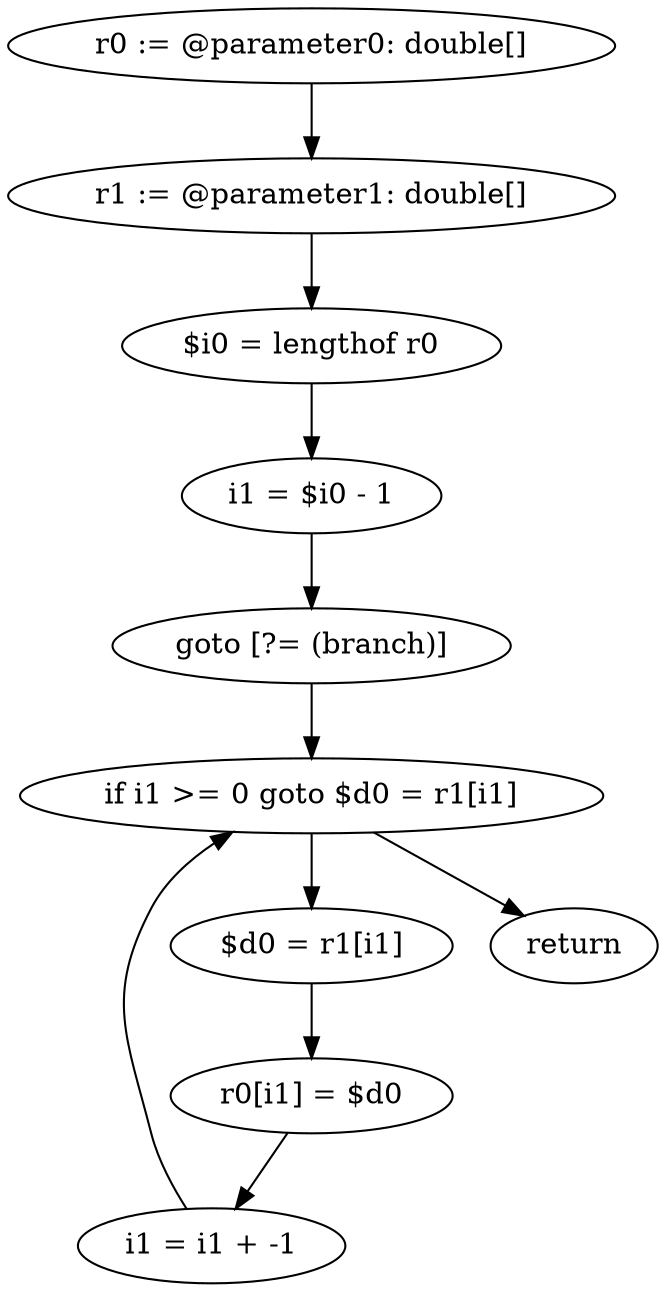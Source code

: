 digraph "unitGraph" {
    "r0 := @parameter0: double[]"
    "r1 := @parameter1: double[]"
    "$i0 = lengthof r0"
    "i1 = $i0 - 1"
    "goto [?= (branch)]"
    "$d0 = r1[i1]"
    "r0[i1] = $d0"
    "i1 = i1 + -1"
    "if i1 >= 0 goto $d0 = r1[i1]"
    "return"
    "r0 := @parameter0: double[]"->"r1 := @parameter1: double[]";
    "r1 := @parameter1: double[]"->"$i0 = lengthof r0";
    "$i0 = lengthof r0"->"i1 = $i0 - 1";
    "i1 = $i0 - 1"->"goto [?= (branch)]";
    "goto [?= (branch)]"->"if i1 >= 0 goto $d0 = r1[i1]";
    "$d0 = r1[i1]"->"r0[i1] = $d0";
    "r0[i1] = $d0"->"i1 = i1 + -1";
    "i1 = i1 + -1"->"if i1 >= 0 goto $d0 = r1[i1]";
    "if i1 >= 0 goto $d0 = r1[i1]"->"return";
    "if i1 >= 0 goto $d0 = r1[i1]"->"$d0 = r1[i1]";
}
